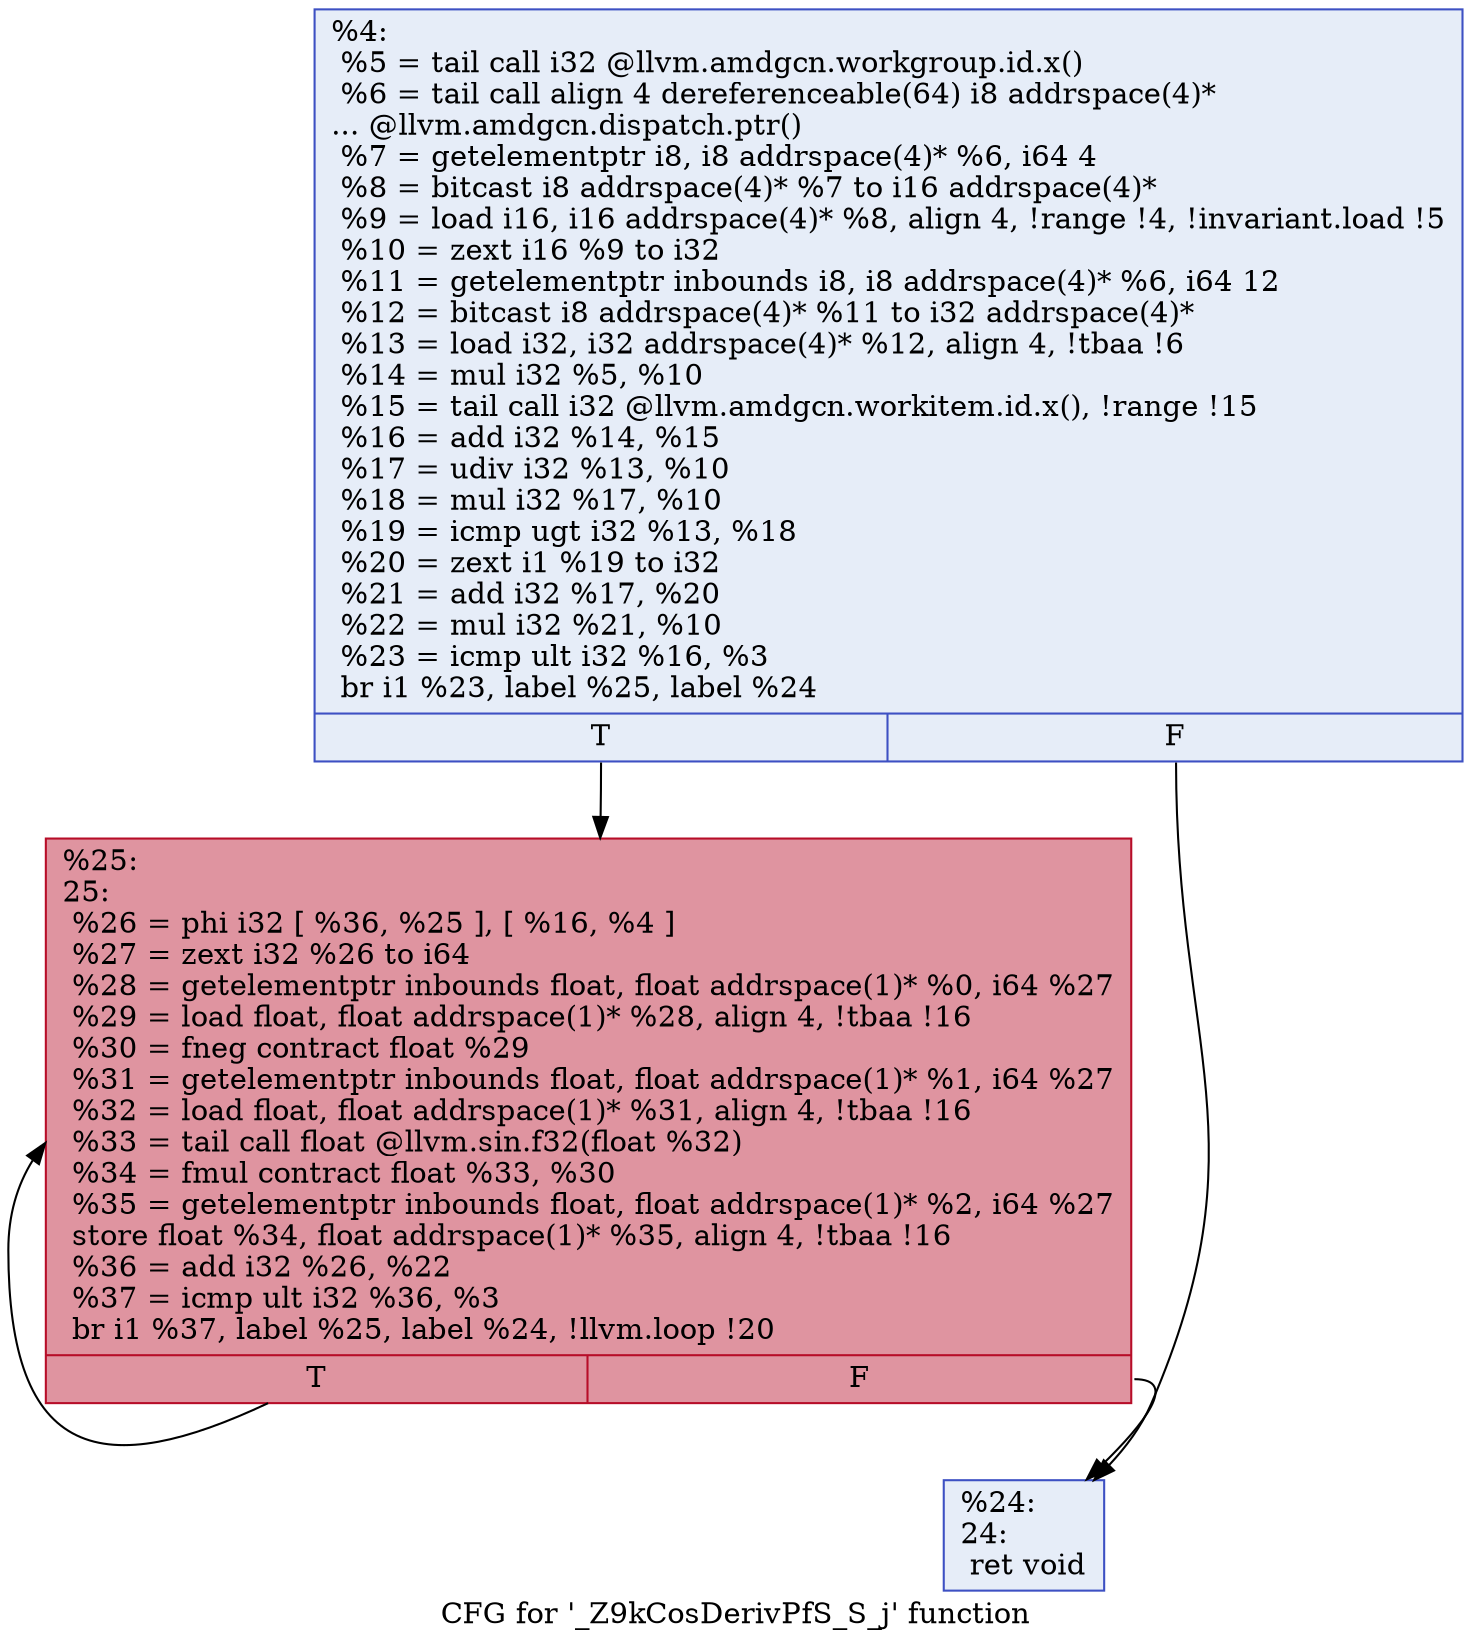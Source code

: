 digraph "CFG for '_Z9kCosDerivPfS_S_j' function" {
	label="CFG for '_Z9kCosDerivPfS_S_j' function";

	Node0x648a600 [shape=record,color="#3d50c3ff", style=filled, fillcolor="#c7d7f070",label="{%4:\l  %5 = tail call i32 @llvm.amdgcn.workgroup.id.x()\l  %6 = tail call align 4 dereferenceable(64) i8 addrspace(4)*\l... @llvm.amdgcn.dispatch.ptr()\l  %7 = getelementptr i8, i8 addrspace(4)* %6, i64 4\l  %8 = bitcast i8 addrspace(4)* %7 to i16 addrspace(4)*\l  %9 = load i16, i16 addrspace(4)* %8, align 4, !range !4, !invariant.load !5\l  %10 = zext i16 %9 to i32\l  %11 = getelementptr inbounds i8, i8 addrspace(4)* %6, i64 12\l  %12 = bitcast i8 addrspace(4)* %11 to i32 addrspace(4)*\l  %13 = load i32, i32 addrspace(4)* %12, align 4, !tbaa !6\l  %14 = mul i32 %5, %10\l  %15 = tail call i32 @llvm.amdgcn.workitem.id.x(), !range !15\l  %16 = add i32 %14, %15\l  %17 = udiv i32 %13, %10\l  %18 = mul i32 %17, %10\l  %19 = icmp ugt i32 %13, %18\l  %20 = zext i1 %19 to i32\l  %21 = add i32 %17, %20\l  %22 = mul i32 %21, %10\l  %23 = icmp ult i32 %16, %3\l  br i1 %23, label %25, label %24\l|{<s0>T|<s1>F}}"];
	Node0x648a600:s0 -> Node0x648cbc0;
	Node0x648a600:s1 -> Node0x648cc50;
	Node0x648cc50 [shape=record,color="#3d50c3ff", style=filled, fillcolor="#c7d7f070",label="{%24:\l24:                                               \l  ret void\l}"];
	Node0x648cbc0 [shape=record,color="#b70d28ff", style=filled, fillcolor="#b70d2870",label="{%25:\l25:                                               \l  %26 = phi i32 [ %36, %25 ], [ %16, %4 ]\l  %27 = zext i32 %26 to i64\l  %28 = getelementptr inbounds float, float addrspace(1)* %0, i64 %27\l  %29 = load float, float addrspace(1)* %28, align 4, !tbaa !16\l  %30 = fneg contract float %29\l  %31 = getelementptr inbounds float, float addrspace(1)* %1, i64 %27\l  %32 = load float, float addrspace(1)* %31, align 4, !tbaa !16\l  %33 = tail call float @llvm.sin.f32(float %32)\l  %34 = fmul contract float %33, %30\l  %35 = getelementptr inbounds float, float addrspace(1)* %2, i64 %27\l  store float %34, float addrspace(1)* %35, align 4, !tbaa !16\l  %36 = add i32 %26, %22\l  %37 = icmp ult i32 %36, %3\l  br i1 %37, label %25, label %24, !llvm.loop !20\l|{<s0>T|<s1>F}}"];
	Node0x648cbc0:s0 -> Node0x648cbc0;
	Node0x648cbc0:s1 -> Node0x648cc50;
}
